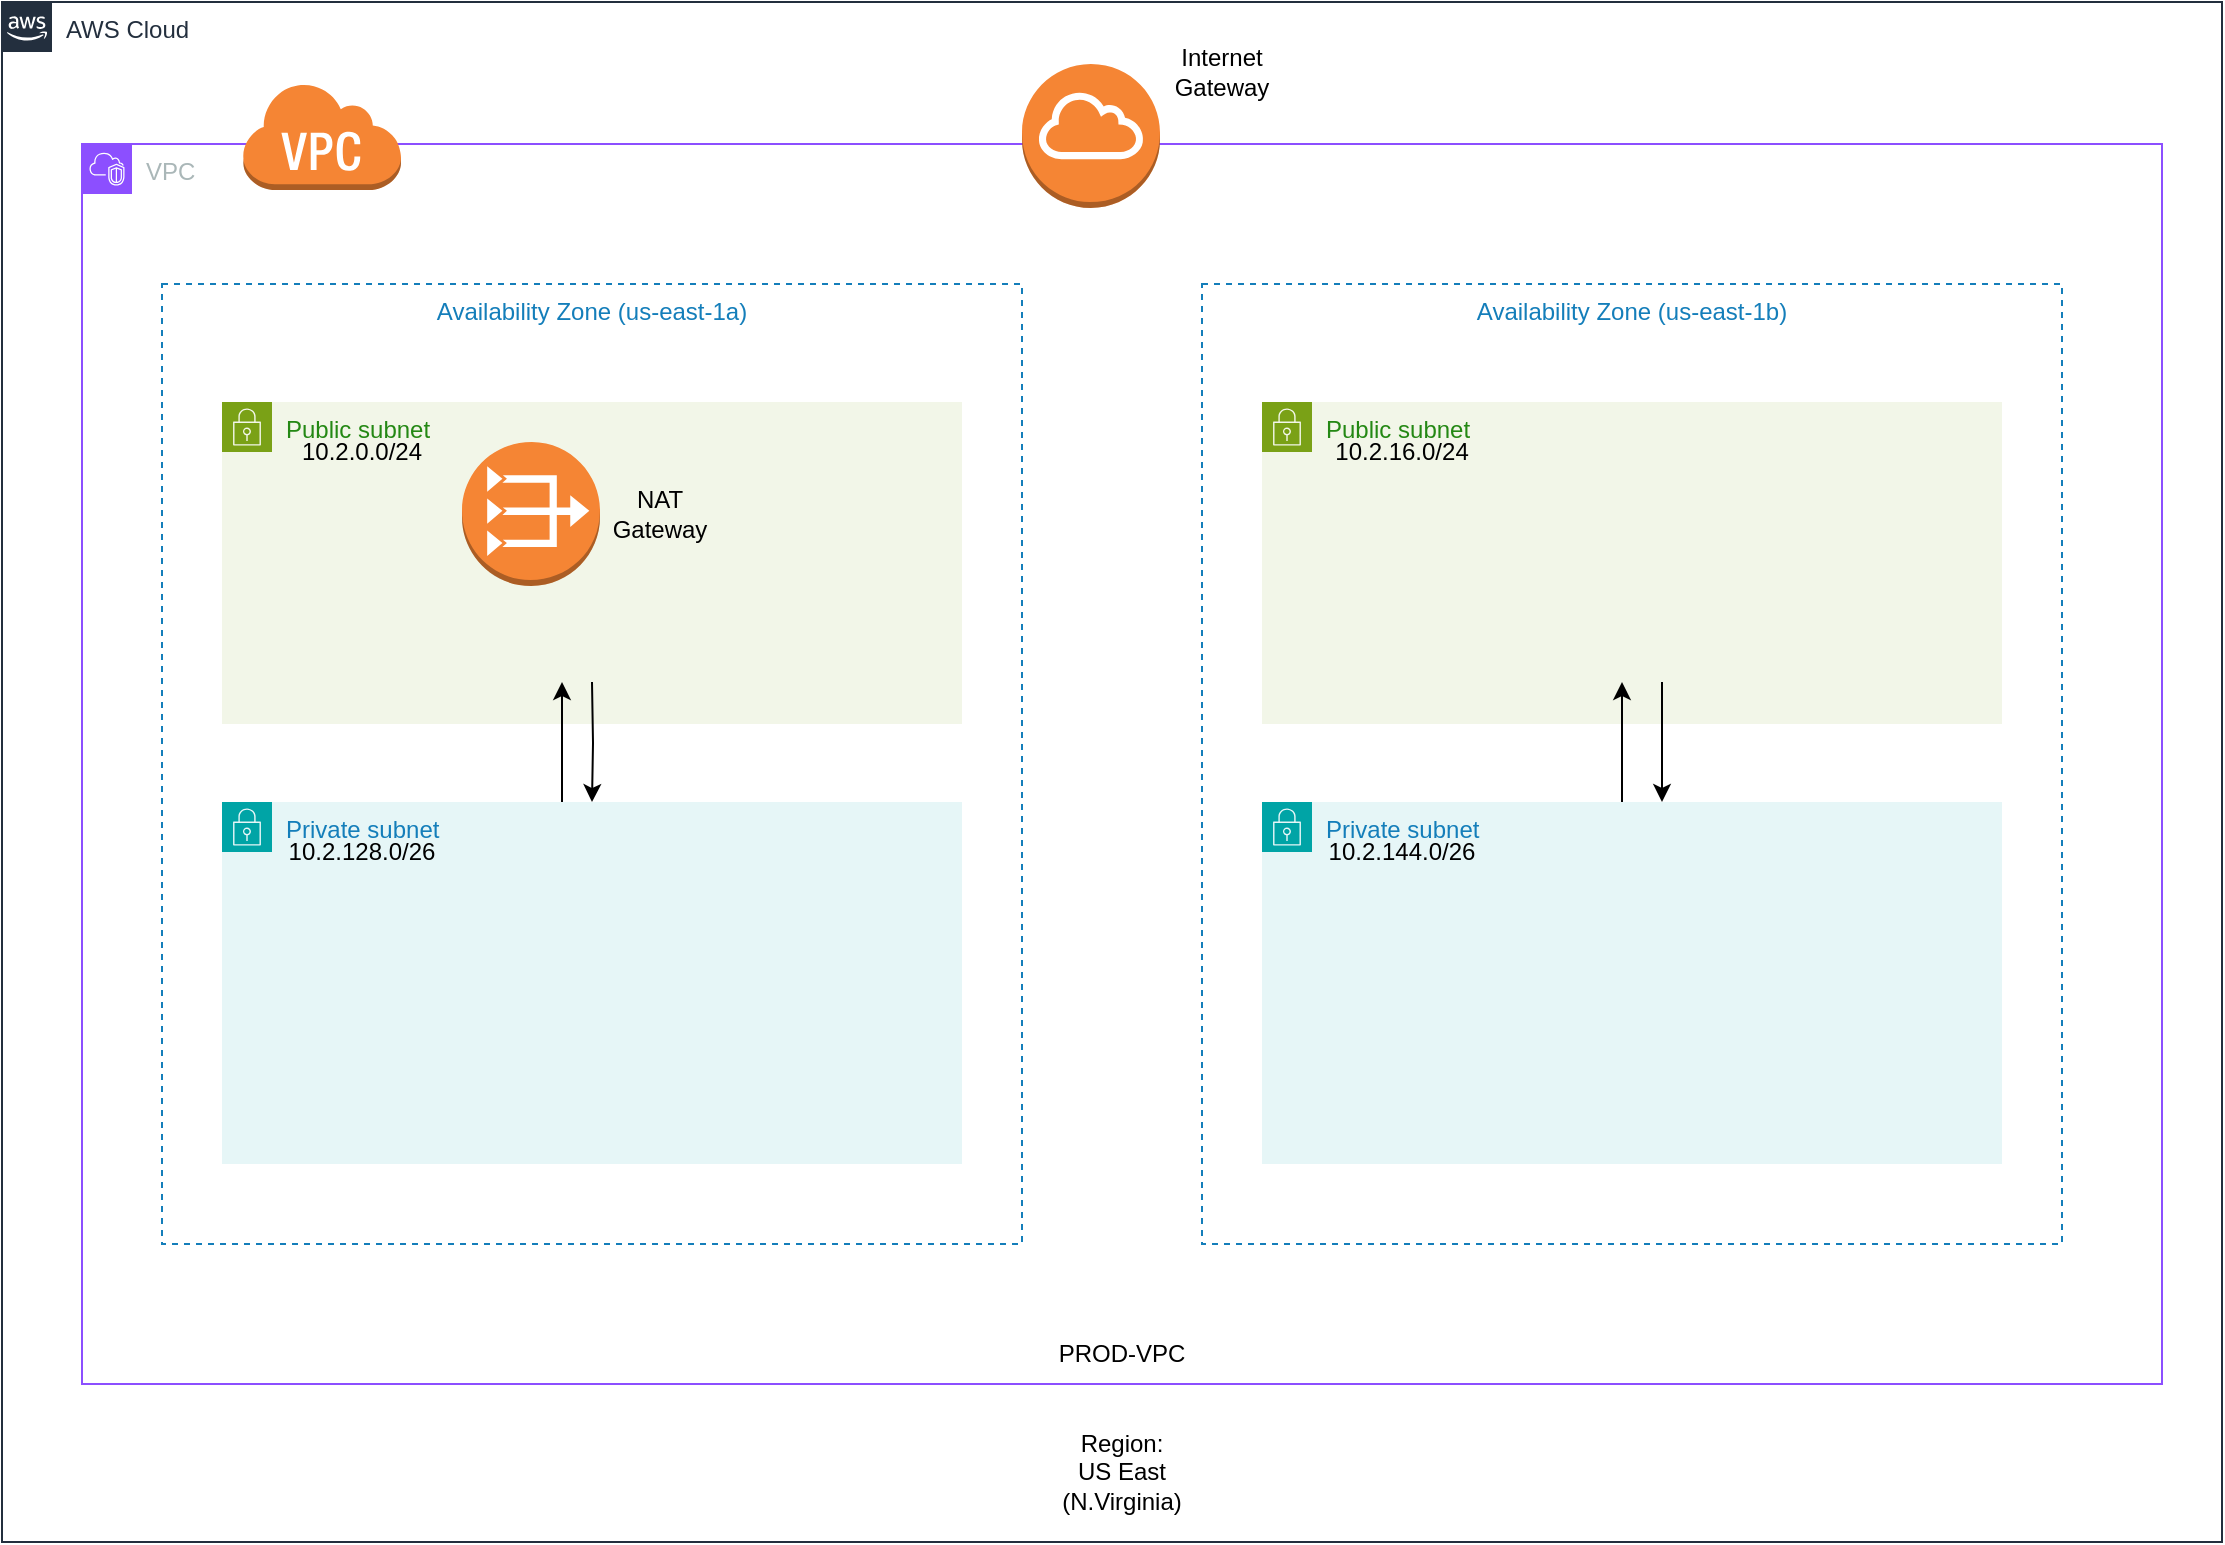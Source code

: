 <mxfile version="22.1.11" type="github">
  <diagram name="Page-1" id="zgriKLXrOKnPqQ75fjnp">
    <mxGraphModel dx="1371" dy="1136" grid="1" gridSize="10" guides="1" tooltips="1" connect="1" arrows="1" fold="1" page="1" pageScale="1" pageWidth="1169" pageHeight="827" math="0" shadow="0">
      <root>
        <mxCell id="0" />
        <mxCell id="1" parent="0" />
        <mxCell id="EkxY7lXsZQDYr73UW1Ye-1" value="AWS Cloud" style="points=[[0,0],[0.25,0],[0.5,0],[0.75,0],[1,0],[1,0.25],[1,0.5],[1,0.75],[1,1],[0.75,1],[0.5,1],[0.25,1],[0,1],[0,0.75],[0,0.5],[0,0.25]];outlineConnect=0;gradientColor=none;html=1;whiteSpace=wrap;fontSize=12;fontStyle=0;container=1;pointerEvents=0;collapsible=0;recursiveResize=0;shape=mxgraph.aws4.group;grIcon=mxgraph.aws4.group_aws_cloud_alt;strokeColor=#232F3E;fillColor=none;verticalAlign=top;align=left;spacingLeft=30;fontColor=#232F3E;dashed=0;" vertex="1" parent="1">
          <mxGeometry x="40" y="40" width="1110" height="770" as="geometry" />
        </mxCell>
        <mxCell id="EkxY7lXsZQDYr73UW1Ye-18" value="Region:&lt;br&gt;US East (N.Virginia)" style="text;strokeColor=none;align=center;fillColor=none;html=1;verticalAlign=middle;whiteSpace=wrap;rounded=0;" vertex="1" parent="EkxY7lXsZQDYr73UW1Ye-1">
          <mxGeometry x="510" y="710" width="100" height="50" as="geometry" />
        </mxCell>
        <mxCell id="EkxY7lXsZQDYr73UW1Ye-2" value="VPC" style="points=[[0,0],[0.25,0],[0.5,0],[0.75,0],[1,0],[1,0.25],[1,0.5],[1,0.75],[1,1],[0.75,1],[0.5,1],[0.25,1],[0,1],[0,0.75],[0,0.5],[0,0.25]];outlineConnect=0;gradientColor=none;html=1;whiteSpace=wrap;fontSize=12;fontStyle=0;container=1;pointerEvents=0;collapsible=0;recursiveResize=0;shape=mxgraph.aws4.group;grIcon=mxgraph.aws4.group_vpc2;strokeColor=#8C4FFF;fillColor=none;verticalAlign=top;align=left;spacingLeft=30;fontColor=#AAB7B8;dashed=0;" vertex="1" parent="EkxY7lXsZQDYr73UW1Ye-1">
          <mxGeometry x="40" y="71" width="1040" height="620" as="geometry" />
        </mxCell>
        <mxCell id="EkxY7lXsZQDYr73UW1Ye-3" value="" style="outlineConnect=0;dashed=0;verticalLabelPosition=bottom;verticalAlign=top;align=center;html=1;shape=mxgraph.aws3.internet_gateway;fillColor=#F58534;gradientColor=none;" vertex="1" parent="EkxY7lXsZQDYr73UW1Ye-2">
          <mxGeometry x="470" y="-40" width="69" height="72" as="geometry" />
        </mxCell>
        <mxCell id="EkxY7lXsZQDYr73UW1Ye-4" value="Availability Zone (us-east-1a)" style="fillColor=none;strokeColor=#147EBA;dashed=1;verticalAlign=top;fontStyle=0;fontColor=#147EBA;whiteSpace=wrap;html=1;" vertex="1" parent="EkxY7lXsZQDYr73UW1Ye-2">
          <mxGeometry x="40" y="70" width="430" height="480" as="geometry" />
        </mxCell>
        <mxCell id="EkxY7lXsZQDYr73UW1Ye-5" value="Availability Zone (us-east-1b)" style="fillColor=none;strokeColor=#147EBA;dashed=1;verticalAlign=top;fontStyle=0;fontColor=#147EBA;whiteSpace=wrap;html=1;" vertex="1" parent="EkxY7lXsZQDYr73UW1Ye-2">
          <mxGeometry x="560" y="70" width="430" height="480" as="geometry" />
        </mxCell>
        <mxCell id="EkxY7lXsZQDYr73UW1Ye-13" value="PROD-VPC" style="text;strokeColor=none;align=center;fillColor=none;html=1;verticalAlign=middle;whiteSpace=wrap;rounded=0;" vertex="1" parent="EkxY7lXsZQDYr73UW1Ye-2">
          <mxGeometry x="475" y="590" width="90" height="30" as="geometry" />
        </mxCell>
        <mxCell id="EkxY7lXsZQDYr73UW1Ye-14" style="edgeStyle=orthogonalEdgeStyle;rounded=0;orthogonalLoop=1;jettySize=auto;html=1;exitX=0.5;exitY=1;exitDx=0;exitDy=0;" edge="1" parent="EkxY7lXsZQDYr73UW1Ye-2" source="EkxY7lXsZQDYr73UW1Ye-4" target="EkxY7lXsZQDYr73UW1Ye-4">
          <mxGeometry relative="1" as="geometry" />
        </mxCell>
        <mxCell id="EkxY7lXsZQDYr73UW1Ye-17" style="edgeStyle=orthogonalEdgeStyle;rounded=0;orthogonalLoop=1;jettySize=auto;html=1;exitX=0.5;exitY=1;exitDx=0;exitDy=0;" edge="1" parent="EkxY7lXsZQDYr73UW1Ye-2" source="EkxY7lXsZQDYr73UW1Ye-5" target="EkxY7lXsZQDYr73UW1Ye-5">
          <mxGeometry relative="1" as="geometry" />
        </mxCell>
        <mxCell id="EkxY7lXsZQDYr73UW1Ye-21" value="Public subnet" style="points=[[0,0],[0.25,0],[0.5,0],[0.75,0],[1,0],[1,0.25],[1,0.5],[1,0.75],[1,1],[0.75,1],[0.5,1],[0.25,1],[0,1],[0,0.75],[0,0.5],[0,0.25]];outlineConnect=0;gradientColor=none;html=1;whiteSpace=wrap;fontSize=12;fontStyle=0;container=1;pointerEvents=0;collapsible=0;recursiveResize=0;shape=mxgraph.aws4.group;grIcon=mxgraph.aws4.group_security_group;grStroke=0;strokeColor=#7AA116;fillColor=#F2F6E8;verticalAlign=top;align=left;spacingLeft=30;fontColor=#248814;dashed=0;" vertex="1" parent="EkxY7lXsZQDYr73UW1Ye-2">
          <mxGeometry x="70" y="129" width="370" height="161" as="geometry" />
        </mxCell>
        <mxCell id="EkxY7lXsZQDYr73UW1Ye-45" value="NAT Gateway" style="text;strokeColor=none;align=center;fillColor=none;html=1;verticalAlign=middle;whiteSpace=wrap;rounded=0;" vertex="1" parent="EkxY7lXsZQDYr73UW1Ye-21">
          <mxGeometry x="189" y="41" width="60" height="30" as="geometry" />
        </mxCell>
        <mxCell id="EkxY7lXsZQDYr73UW1Ye-32" value="Public subnet" style="points=[[0,0],[0.25,0],[0.5,0],[0.75,0],[1,0],[1,0.25],[1,0.5],[1,0.75],[1,1],[0.75,1],[0.5,1],[0.25,1],[0,1],[0,0.75],[0,0.5],[0,0.25]];outlineConnect=0;gradientColor=none;html=1;whiteSpace=wrap;fontSize=12;fontStyle=0;container=1;pointerEvents=0;collapsible=0;recursiveResize=0;shape=mxgraph.aws4.group;grIcon=mxgraph.aws4.group_security_group;grStroke=0;strokeColor=#7AA116;fillColor=#F2F6E8;verticalAlign=top;align=left;spacingLeft=30;fontColor=#248814;dashed=0;" vertex="1" parent="EkxY7lXsZQDYr73UW1Ye-2">
          <mxGeometry x="590" y="129" width="370" height="161" as="geometry" />
        </mxCell>
        <mxCell id="EkxY7lXsZQDYr73UW1Ye-39" value="10.2.16.0/24" style="text;strokeColor=none;align=center;fillColor=none;html=1;verticalAlign=middle;whiteSpace=wrap;rounded=0;" vertex="1" parent="EkxY7lXsZQDYr73UW1Ye-32">
          <mxGeometry x="40" y="10" width="60" height="30" as="geometry" />
        </mxCell>
        <mxCell id="EkxY7lXsZQDYr73UW1Ye-46" value="" style="edgeStyle=orthogonalEdgeStyle;rounded=0;orthogonalLoop=1;jettySize=auto;html=1;" edge="1" parent="EkxY7lXsZQDYr73UW1Ye-2" target="EkxY7lXsZQDYr73UW1Ye-33">
          <mxGeometry relative="1" as="geometry">
            <mxPoint x="255" y="269" as="sourcePoint" />
          </mxGeometry>
        </mxCell>
        <mxCell id="EkxY7lXsZQDYr73UW1Ye-33" value="Private subnet" style="points=[[0,0],[0.25,0],[0.5,0],[0.75,0],[1,0],[1,0.25],[1,0.5],[1,0.75],[1,1],[0.75,1],[0.5,1],[0.25,1],[0,1],[0,0.75],[0,0.5],[0,0.25]];outlineConnect=0;gradientColor=none;html=1;whiteSpace=wrap;fontSize=12;fontStyle=0;container=1;pointerEvents=0;collapsible=0;recursiveResize=0;shape=mxgraph.aws4.group;grIcon=mxgraph.aws4.group_security_group;grStroke=0;strokeColor=#00A4A6;fillColor=#E6F6F7;verticalAlign=top;align=left;spacingLeft=30;fontColor=#147EBA;dashed=0;" vertex="1" parent="EkxY7lXsZQDYr73UW1Ye-2">
          <mxGeometry x="70" y="329" width="370" height="181" as="geometry" />
        </mxCell>
        <mxCell id="EkxY7lXsZQDYr73UW1Ye-34" value="Private subnet" style="points=[[0,0],[0.25,0],[0.5,0],[0.75,0],[1,0],[1,0.25],[1,0.5],[1,0.75],[1,1],[0.75,1],[0.5,1],[0.25,1],[0,1],[0,0.75],[0,0.5],[0,0.25]];outlineConnect=0;gradientColor=none;html=1;whiteSpace=wrap;fontSize=12;fontStyle=0;container=1;pointerEvents=0;collapsible=0;recursiveResize=0;shape=mxgraph.aws4.group;grIcon=mxgraph.aws4.group_security_group;grStroke=0;strokeColor=#00A4A6;fillColor=#E6F6F7;verticalAlign=top;align=left;spacingLeft=30;fontColor=#147EBA;dashed=0;" vertex="1" parent="EkxY7lXsZQDYr73UW1Ye-2">
          <mxGeometry x="590" y="329" width="370" height="181" as="geometry" />
        </mxCell>
        <mxCell id="EkxY7lXsZQDYr73UW1Ye-41" value="10.2.144.0/26" style="text;strokeColor=none;align=center;fillColor=none;html=1;verticalAlign=middle;whiteSpace=wrap;rounded=0;" vertex="1" parent="EkxY7lXsZQDYr73UW1Ye-34">
          <mxGeometry x="40" y="10" width="60" height="30" as="geometry" />
        </mxCell>
        <mxCell id="EkxY7lXsZQDYr73UW1Ye-37" style="edgeStyle=orthogonalEdgeStyle;rounded=0;orthogonalLoop=1;jettySize=auto;html=1;exitX=0.5;exitY=1;exitDx=0;exitDy=0;" edge="1" parent="EkxY7lXsZQDYr73UW1Ye-2" source="EkxY7lXsZQDYr73UW1Ye-4" target="EkxY7lXsZQDYr73UW1Ye-4">
          <mxGeometry relative="1" as="geometry" />
        </mxCell>
        <mxCell id="EkxY7lXsZQDYr73UW1Ye-38" value="10.2.0.0/24" style="text;strokeColor=none;align=center;fillColor=none;html=1;verticalAlign=middle;whiteSpace=wrap;rounded=0;" vertex="1" parent="EkxY7lXsZQDYr73UW1Ye-2">
          <mxGeometry x="110" y="139" width="60" height="30" as="geometry" />
        </mxCell>
        <mxCell id="EkxY7lXsZQDYr73UW1Ye-40" value="10.2.128.0/26" style="text;strokeColor=none;align=center;fillColor=none;html=1;verticalAlign=middle;whiteSpace=wrap;rounded=0;" vertex="1" parent="EkxY7lXsZQDYr73UW1Ye-2">
          <mxGeometry x="110" y="339" width="60" height="30" as="geometry" />
        </mxCell>
        <mxCell id="EkxY7lXsZQDYr73UW1Ye-44" value="" style="outlineConnect=0;dashed=0;verticalLabelPosition=bottom;verticalAlign=top;align=center;html=1;shape=mxgraph.aws3.vpc_nat_gateway;fillColor=#F58534;gradientColor=none;" vertex="1" parent="EkxY7lXsZQDYr73UW1Ye-2">
          <mxGeometry x="190" y="149" width="69" height="72" as="geometry" />
        </mxCell>
        <mxCell id="EkxY7lXsZQDYr73UW1Ye-52" value="" style="edgeStyle=orthogonalEdgeStyle;rounded=0;orthogonalLoop=1;jettySize=auto;html=1;" edge="1" parent="EkxY7lXsZQDYr73UW1Ye-2">
          <mxGeometry relative="1" as="geometry">
            <mxPoint x="770" y="329" as="sourcePoint" />
            <mxPoint x="770" y="269" as="targetPoint" />
            <Array as="points">
              <mxPoint x="770" y="299" />
              <mxPoint x="770" y="299" />
            </Array>
          </mxGeometry>
        </mxCell>
        <mxCell id="EkxY7lXsZQDYr73UW1Ye-53" value="" style="edgeStyle=orthogonalEdgeStyle;rounded=0;orthogonalLoop=1;jettySize=auto;html=1;" edge="1" parent="EkxY7lXsZQDYr73UW1Ye-2">
          <mxGeometry relative="1" as="geometry">
            <mxPoint x="790" y="269" as="sourcePoint" />
            <mxPoint x="790" y="329" as="targetPoint" />
          </mxGeometry>
        </mxCell>
        <mxCell id="EkxY7lXsZQDYr73UW1Ye-47" value="" style="edgeStyle=orthogonalEdgeStyle;rounded=0;orthogonalLoop=1;jettySize=auto;html=1;" edge="1" parent="EkxY7lXsZQDYr73UW1Ye-2">
          <mxGeometry relative="1" as="geometry">
            <mxPoint x="240" y="329" as="sourcePoint" />
            <mxPoint x="240" y="269" as="targetPoint" />
            <Array as="points">
              <mxPoint x="240" y="269" />
            </Array>
          </mxGeometry>
        </mxCell>
        <mxCell id="EkxY7lXsZQDYr73UW1Ye-19" value="" style="outlineConnect=0;dashed=0;verticalLabelPosition=bottom;verticalAlign=top;align=center;html=1;shape=mxgraph.aws3.virtual_private_cloud;fillColor=#F58534;gradientColor=none;" vertex="1" parent="EkxY7lXsZQDYr73UW1Ye-1">
          <mxGeometry x="120" y="40" width="79.5" height="54" as="geometry" />
        </mxCell>
        <mxCell id="EkxY7lXsZQDYr73UW1Ye-20" value="Internet Gateway" style="text;strokeColor=none;align=center;fillColor=none;html=1;verticalAlign=middle;whiteSpace=wrap;rounded=0;" vertex="1" parent="EkxY7lXsZQDYr73UW1Ye-1">
          <mxGeometry x="580" y="20" width="60" height="30" as="geometry" />
        </mxCell>
      </root>
    </mxGraphModel>
  </diagram>
</mxfile>
